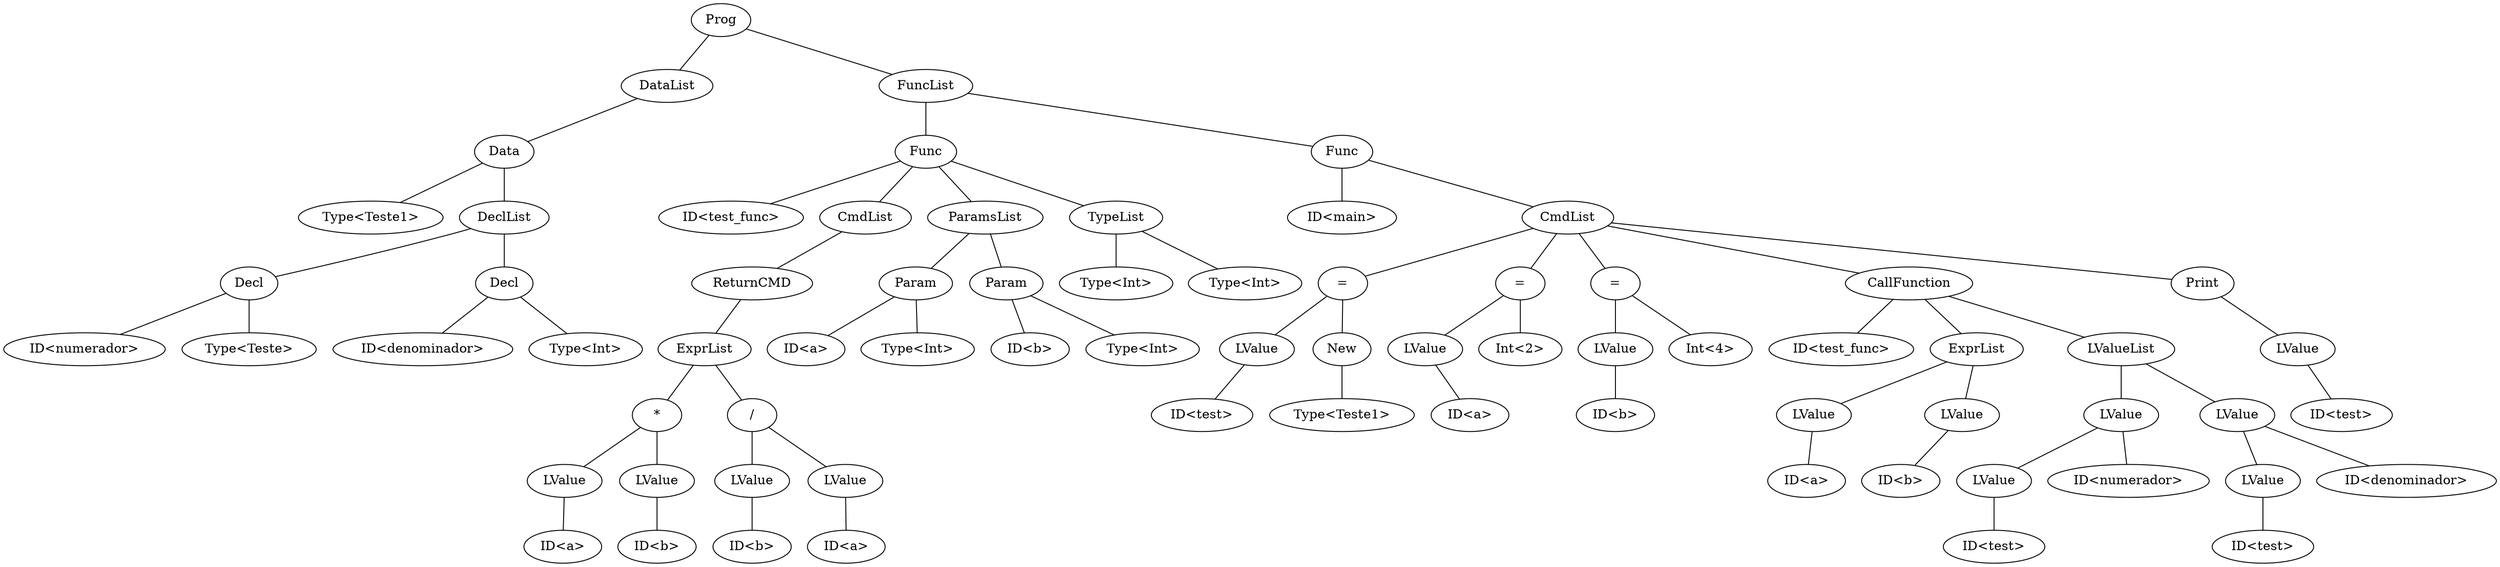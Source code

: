graph program {
72 [label=Prog]
72--9
9 [label=DataList]
9--8
8 [label= "Data"]
8--7
7 [label="Type<Teste1>"]
8--3
3 [label=DeclList]
3--2
2 [label="Decl"]
2--1
1 [label="ID<numerador>"]
2--0
0 [label="Type<Teste>"]
3--6
6 [label="Decl"]
6--5
5 [label="ID<denominador>"]
6--4
4 [label="Type<Int>"]
72--36
36 [label=FuncList]
36--35
35 [label="Func"]
35--34
34 [label="ID<test_func>"]
35--33
33 [label=CmdList]
33--32
32 [label="ReturnCMD"]
32--26
26 [label=ExprList]
26--25
25 [label= "*"]
25--22
22 [label="LValue"]
22--21
21 [label="ID<a>"]
25--24
24 [label="LValue"]
24--23
23 [label="ID<b>"]
26--31
31 [label= "/"]
31--28
28 [label="LValue"]
28--27
27 [label="ID<b>"]
31--30
30 [label="LValue"]
30--29
29 [label="ID<a>"]
35--14
14 [label="ParamsList"]
14--13
13 [label="Param"]
13--12
12 [label="ID<a>"]
13--11
11 [label="Type<Int>"]
14--17
17 [label="Param"]
17--16
16 [label="ID<b>"]
17--15
15 [label="Type<Int>"]
35--19
19 [label="TypeList"]
19--18
18 [label="Type<Int>"]
19--20
20 [label="Type<Int>"]
36--71
71 [label="Func"]
71--70
70 [label="ID<main>"]
71--42
42 [label=CmdList]
42--41
41 [label= "="]
41--38
38 [label="LValue"]
38--37
37 [label="ID<test>"]
41--40
40 [label= "New"]
40--39
39 [label="Type<Teste1>"]
42--46
46 [label= "="]
46--44
44 [label="LValue"]
44--43
43 [label="ID<a>"]
46--45
45 [label="Int<2>"]
42--50
50 [label= "="]
50--48
48 [label="LValue"]
48--47
47 [label="ID<b>"]
50--49
49 [label="Int<4>"]
42--66
66 [label= "CallFunction"]
66--65
65 [label="ID<test_func>"]
66--53
53 [label=ExprList]
53--52
52 [label="LValue"]
52--51
51 [label="ID<a>"]
53--55
55 [label="LValue"]
55--54
54 [label="ID<b>"]
66--60
60 [label=LValueList]
60--59
59 [label="LValue"]
59--57
57 [label="LValue"]
57--56
56 [label="ID<test>"]
59--58
58 [label="ID<numerador>"]
60--64
64 [label="LValue"]
64--62
62 [label="LValue"]
62--61
61 [label="ID<test>"]
64--63
63 [label="ID<denominador>"]
42--69
69 [label="Print"]
69--68
68 [label="LValue"]
68--67
67 [label="ID<test>"]
}
